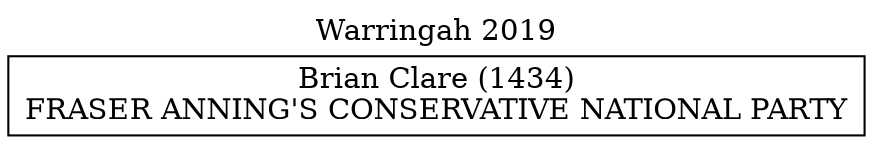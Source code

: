 // House preference flow
digraph "Brian Clare (1434)_Warringah_2019" {
	graph [label="Warringah 2019" labelloc=t mclimit=10]
	node [shape=box]
	"Brian Clare (1434)" [label="Brian Clare (1434)
FRASER ANNING'S CONSERVATIVE NATIONAL PARTY"]
}
